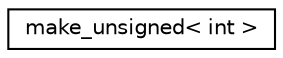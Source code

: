 digraph "Graphical Class Hierarchy"
{
  edge [fontname="Helvetica",fontsize="10",labelfontname="Helvetica",labelfontsize="10"];
  node [fontname="Helvetica",fontsize="10",shape=record];
  rankdir="LR";
  Node1 [label="make_unsigned\< int \>",height=0.2,width=0.4,color="black", fillcolor="white", style="filled",URL="$structmake__unsigned_3_01int_01_4.html"];
}
